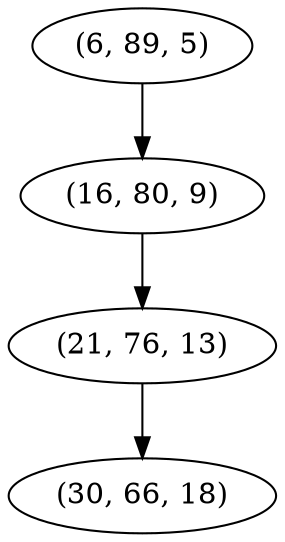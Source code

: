 digraph tree {
    "(6, 89, 5)";
    "(16, 80, 9)";
    "(21, 76, 13)";
    "(30, 66, 18)";
    "(6, 89, 5)" -> "(16, 80, 9)";
    "(16, 80, 9)" -> "(21, 76, 13)";
    "(21, 76, 13)" -> "(30, 66, 18)";
}
